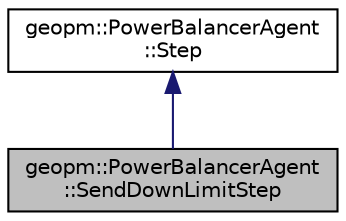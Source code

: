 digraph "geopm::PowerBalancerAgent::SendDownLimitStep"
{
  edge [fontname="Helvetica",fontsize="10",labelfontname="Helvetica",labelfontsize="10"];
  node [fontname="Helvetica",fontsize="10",shape=record];
  Node0 [label="geopm::PowerBalancerAgent\l::SendDownLimitStep",height=0.2,width=0.4,color="black", fillcolor="grey75", style="filled", fontcolor="black"];
  Node1 -> Node0 [dir="back",color="midnightblue",fontsize="10",style="solid",fontname="Helvetica"];
  Node1 [label="geopm::PowerBalancerAgent\l::Step",height=0.2,width=0.4,color="black", fillcolor="white", style="filled",URL="$classgeopm_1_1_power_balancer_agent_1_1_step.html"];
}
